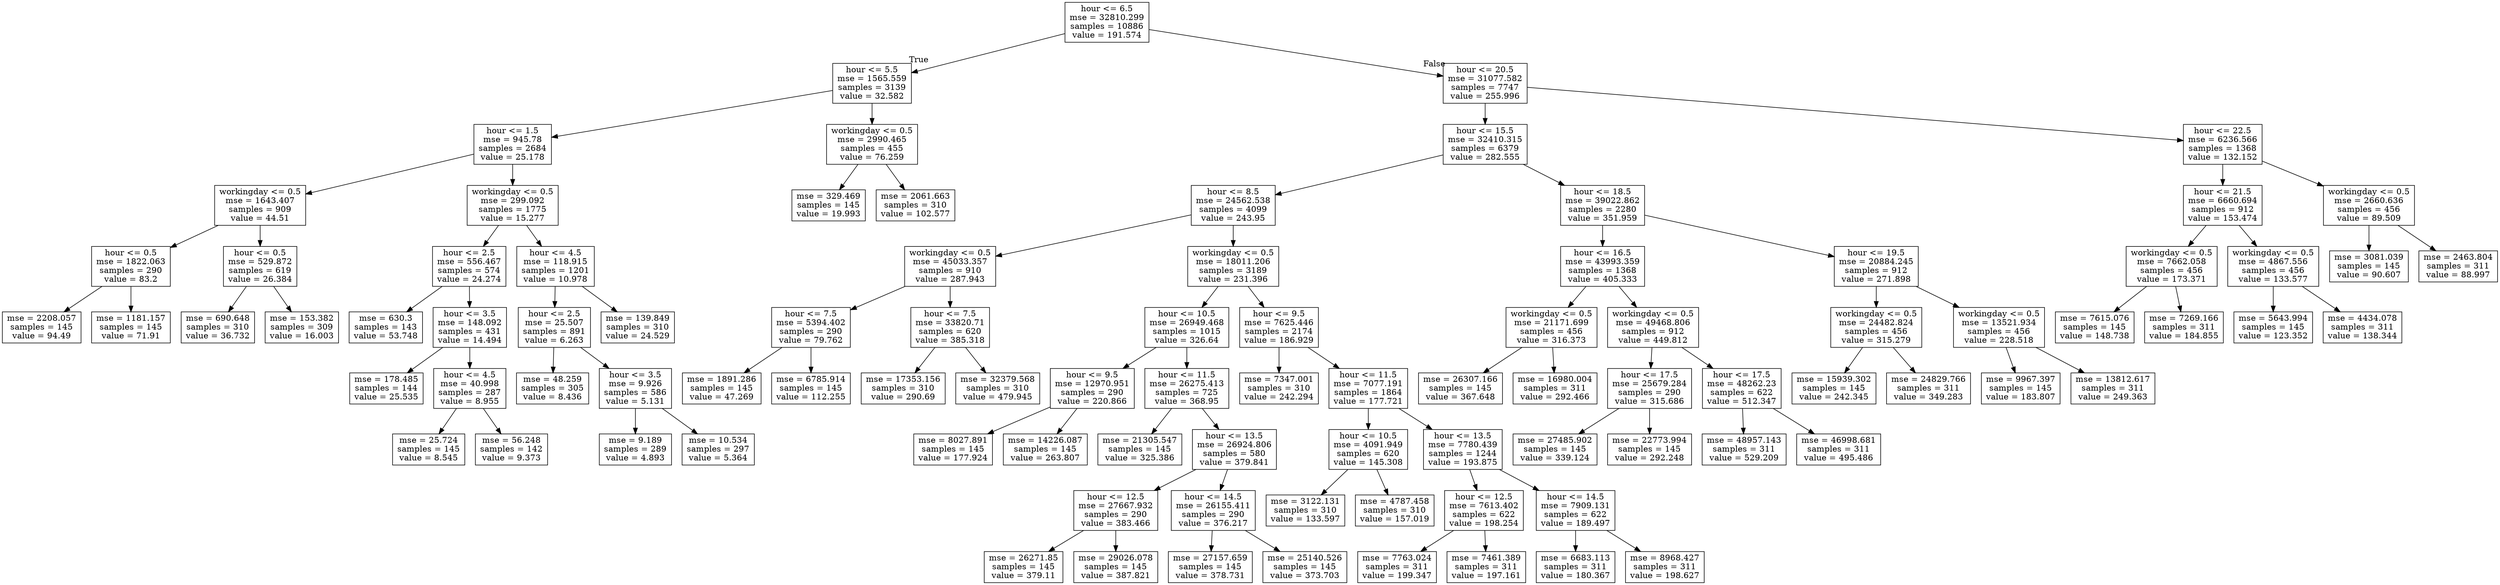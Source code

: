 digraph Tree {
node [shape=box] ;
0 [label="hour <= 6.5\nmse = 32810.299\nsamples = 10886\nvalue = 191.574"] ;
1 [label="hour <= 5.5\nmse = 1565.559\nsamples = 3139\nvalue = 32.582"] ;
0 -> 1 [labeldistance=2.5, labelangle=45, headlabel="True"] ;
2 [label="hour <= 1.5\nmse = 945.78\nsamples = 2684\nvalue = 25.178"] ;
1 -> 2 ;
3 [label="workingday <= 0.5\nmse = 1643.407\nsamples = 909\nvalue = 44.51"] ;
2 -> 3 ;
4 [label="hour <= 0.5\nmse = 1822.063\nsamples = 290\nvalue = 83.2"] ;
3 -> 4 ;
5 [label="mse = 2208.057\nsamples = 145\nvalue = 94.49"] ;
4 -> 5 ;
6 [label="mse = 1181.157\nsamples = 145\nvalue = 71.91"] ;
4 -> 6 ;
7 [label="hour <= 0.5\nmse = 529.872\nsamples = 619\nvalue = 26.384"] ;
3 -> 7 ;
8 [label="mse = 690.648\nsamples = 310\nvalue = 36.732"] ;
7 -> 8 ;
9 [label="mse = 153.382\nsamples = 309\nvalue = 16.003"] ;
7 -> 9 ;
10 [label="workingday <= 0.5\nmse = 299.092\nsamples = 1775\nvalue = 15.277"] ;
2 -> 10 ;
11 [label="hour <= 2.5\nmse = 556.467\nsamples = 574\nvalue = 24.274"] ;
10 -> 11 ;
12 [label="mse = 630.3\nsamples = 143\nvalue = 53.748"] ;
11 -> 12 ;
13 [label="hour <= 3.5\nmse = 148.092\nsamples = 431\nvalue = 14.494"] ;
11 -> 13 ;
14 [label="mse = 178.485\nsamples = 144\nvalue = 25.535"] ;
13 -> 14 ;
15 [label="hour <= 4.5\nmse = 40.998\nsamples = 287\nvalue = 8.955"] ;
13 -> 15 ;
16 [label="mse = 25.724\nsamples = 145\nvalue = 8.545"] ;
15 -> 16 ;
17 [label="mse = 56.248\nsamples = 142\nvalue = 9.373"] ;
15 -> 17 ;
18 [label="hour <= 4.5\nmse = 118.915\nsamples = 1201\nvalue = 10.978"] ;
10 -> 18 ;
19 [label="hour <= 2.5\nmse = 25.507\nsamples = 891\nvalue = 6.263"] ;
18 -> 19 ;
20 [label="mse = 48.259\nsamples = 305\nvalue = 8.436"] ;
19 -> 20 ;
21 [label="hour <= 3.5\nmse = 9.926\nsamples = 586\nvalue = 5.131"] ;
19 -> 21 ;
22 [label="mse = 9.189\nsamples = 289\nvalue = 4.893"] ;
21 -> 22 ;
23 [label="mse = 10.534\nsamples = 297\nvalue = 5.364"] ;
21 -> 23 ;
24 [label="mse = 139.849\nsamples = 310\nvalue = 24.529"] ;
18 -> 24 ;
25 [label="workingday <= 0.5\nmse = 2990.465\nsamples = 455\nvalue = 76.259"] ;
1 -> 25 ;
26 [label="mse = 329.469\nsamples = 145\nvalue = 19.993"] ;
25 -> 26 ;
27 [label="mse = 2061.663\nsamples = 310\nvalue = 102.577"] ;
25 -> 27 ;
28 [label="hour <= 20.5\nmse = 31077.582\nsamples = 7747\nvalue = 255.996"] ;
0 -> 28 [labeldistance=2.5, labelangle=-45, headlabel="False"] ;
29 [label="hour <= 15.5\nmse = 32410.315\nsamples = 6379\nvalue = 282.555"] ;
28 -> 29 ;
30 [label="hour <= 8.5\nmse = 24562.538\nsamples = 4099\nvalue = 243.95"] ;
29 -> 30 ;
31 [label="workingday <= 0.5\nmse = 45033.357\nsamples = 910\nvalue = 287.943"] ;
30 -> 31 ;
32 [label="hour <= 7.5\nmse = 5394.402\nsamples = 290\nvalue = 79.762"] ;
31 -> 32 ;
33 [label="mse = 1891.286\nsamples = 145\nvalue = 47.269"] ;
32 -> 33 ;
34 [label="mse = 6785.914\nsamples = 145\nvalue = 112.255"] ;
32 -> 34 ;
35 [label="hour <= 7.5\nmse = 33820.71\nsamples = 620\nvalue = 385.318"] ;
31 -> 35 ;
36 [label="mse = 17353.156\nsamples = 310\nvalue = 290.69"] ;
35 -> 36 ;
37 [label="mse = 32379.568\nsamples = 310\nvalue = 479.945"] ;
35 -> 37 ;
38 [label="workingday <= 0.5\nmse = 18011.206\nsamples = 3189\nvalue = 231.396"] ;
30 -> 38 ;
39 [label="hour <= 10.5\nmse = 26949.468\nsamples = 1015\nvalue = 326.64"] ;
38 -> 39 ;
40 [label="hour <= 9.5\nmse = 12970.951\nsamples = 290\nvalue = 220.866"] ;
39 -> 40 ;
41 [label="mse = 8027.891\nsamples = 145\nvalue = 177.924"] ;
40 -> 41 ;
42 [label="mse = 14226.087\nsamples = 145\nvalue = 263.807"] ;
40 -> 42 ;
43 [label="hour <= 11.5\nmse = 26275.413\nsamples = 725\nvalue = 368.95"] ;
39 -> 43 ;
44 [label="mse = 21305.547\nsamples = 145\nvalue = 325.386"] ;
43 -> 44 ;
45 [label="hour <= 13.5\nmse = 26924.806\nsamples = 580\nvalue = 379.841"] ;
43 -> 45 ;
46 [label="hour <= 12.5\nmse = 27667.932\nsamples = 290\nvalue = 383.466"] ;
45 -> 46 ;
47 [label="mse = 26271.85\nsamples = 145\nvalue = 379.11"] ;
46 -> 47 ;
48 [label="mse = 29026.078\nsamples = 145\nvalue = 387.821"] ;
46 -> 48 ;
49 [label="hour <= 14.5\nmse = 26155.411\nsamples = 290\nvalue = 376.217"] ;
45 -> 49 ;
50 [label="mse = 27157.659\nsamples = 145\nvalue = 378.731"] ;
49 -> 50 ;
51 [label="mse = 25140.526\nsamples = 145\nvalue = 373.703"] ;
49 -> 51 ;
52 [label="hour <= 9.5\nmse = 7625.446\nsamples = 2174\nvalue = 186.929"] ;
38 -> 52 ;
53 [label="mse = 7347.001\nsamples = 310\nvalue = 242.294"] ;
52 -> 53 ;
54 [label="hour <= 11.5\nmse = 7077.191\nsamples = 1864\nvalue = 177.721"] ;
52 -> 54 ;
55 [label="hour <= 10.5\nmse = 4091.949\nsamples = 620\nvalue = 145.308"] ;
54 -> 55 ;
56 [label="mse = 3122.131\nsamples = 310\nvalue = 133.597"] ;
55 -> 56 ;
57 [label="mse = 4787.458\nsamples = 310\nvalue = 157.019"] ;
55 -> 57 ;
58 [label="hour <= 13.5\nmse = 7780.439\nsamples = 1244\nvalue = 193.875"] ;
54 -> 58 ;
59 [label="hour <= 12.5\nmse = 7613.402\nsamples = 622\nvalue = 198.254"] ;
58 -> 59 ;
60 [label="mse = 7763.024\nsamples = 311\nvalue = 199.347"] ;
59 -> 60 ;
61 [label="mse = 7461.389\nsamples = 311\nvalue = 197.161"] ;
59 -> 61 ;
62 [label="hour <= 14.5\nmse = 7909.131\nsamples = 622\nvalue = 189.497"] ;
58 -> 62 ;
63 [label="mse = 6683.113\nsamples = 311\nvalue = 180.367"] ;
62 -> 63 ;
64 [label="mse = 8968.427\nsamples = 311\nvalue = 198.627"] ;
62 -> 64 ;
65 [label="hour <= 18.5\nmse = 39022.862\nsamples = 2280\nvalue = 351.959"] ;
29 -> 65 ;
66 [label="hour <= 16.5\nmse = 43993.359\nsamples = 1368\nvalue = 405.333"] ;
65 -> 66 ;
67 [label="workingday <= 0.5\nmse = 21171.699\nsamples = 456\nvalue = 316.373"] ;
66 -> 67 ;
68 [label="mse = 26307.166\nsamples = 145\nvalue = 367.648"] ;
67 -> 68 ;
69 [label="mse = 16980.004\nsamples = 311\nvalue = 292.466"] ;
67 -> 69 ;
70 [label="workingday <= 0.5\nmse = 49468.806\nsamples = 912\nvalue = 449.812"] ;
66 -> 70 ;
71 [label="hour <= 17.5\nmse = 25679.284\nsamples = 290\nvalue = 315.686"] ;
70 -> 71 ;
72 [label="mse = 27485.902\nsamples = 145\nvalue = 339.124"] ;
71 -> 72 ;
73 [label="mse = 22773.994\nsamples = 145\nvalue = 292.248"] ;
71 -> 73 ;
74 [label="hour <= 17.5\nmse = 48262.23\nsamples = 622\nvalue = 512.347"] ;
70 -> 74 ;
75 [label="mse = 48957.143\nsamples = 311\nvalue = 529.209"] ;
74 -> 75 ;
76 [label="mse = 46998.681\nsamples = 311\nvalue = 495.486"] ;
74 -> 76 ;
77 [label="hour <= 19.5\nmse = 20884.245\nsamples = 912\nvalue = 271.898"] ;
65 -> 77 ;
78 [label="workingday <= 0.5\nmse = 24482.824\nsamples = 456\nvalue = 315.279"] ;
77 -> 78 ;
79 [label="mse = 15939.302\nsamples = 145\nvalue = 242.345"] ;
78 -> 79 ;
80 [label="mse = 24829.766\nsamples = 311\nvalue = 349.283"] ;
78 -> 80 ;
81 [label="workingday <= 0.5\nmse = 13521.934\nsamples = 456\nvalue = 228.518"] ;
77 -> 81 ;
82 [label="mse = 9967.397\nsamples = 145\nvalue = 183.807"] ;
81 -> 82 ;
83 [label="mse = 13812.617\nsamples = 311\nvalue = 249.363"] ;
81 -> 83 ;
84 [label="hour <= 22.5\nmse = 6236.566\nsamples = 1368\nvalue = 132.152"] ;
28 -> 84 ;
85 [label="hour <= 21.5\nmse = 6660.694\nsamples = 912\nvalue = 153.474"] ;
84 -> 85 ;
86 [label="workingday <= 0.5\nmse = 7662.058\nsamples = 456\nvalue = 173.371"] ;
85 -> 86 ;
87 [label="mse = 7615.076\nsamples = 145\nvalue = 148.738"] ;
86 -> 87 ;
88 [label="mse = 7269.166\nsamples = 311\nvalue = 184.855"] ;
86 -> 88 ;
89 [label="workingday <= 0.5\nmse = 4867.556\nsamples = 456\nvalue = 133.577"] ;
85 -> 89 ;
90 [label="mse = 5643.994\nsamples = 145\nvalue = 123.352"] ;
89 -> 90 ;
91 [label="mse = 4434.078\nsamples = 311\nvalue = 138.344"] ;
89 -> 91 ;
92 [label="workingday <= 0.5\nmse = 2660.636\nsamples = 456\nvalue = 89.509"] ;
84 -> 92 ;
93 [label="mse = 3081.039\nsamples = 145\nvalue = 90.607"] ;
92 -> 93 ;
94 [label="mse = 2463.804\nsamples = 311\nvalue = 88.997"] ;
92 -> 94 ;
}